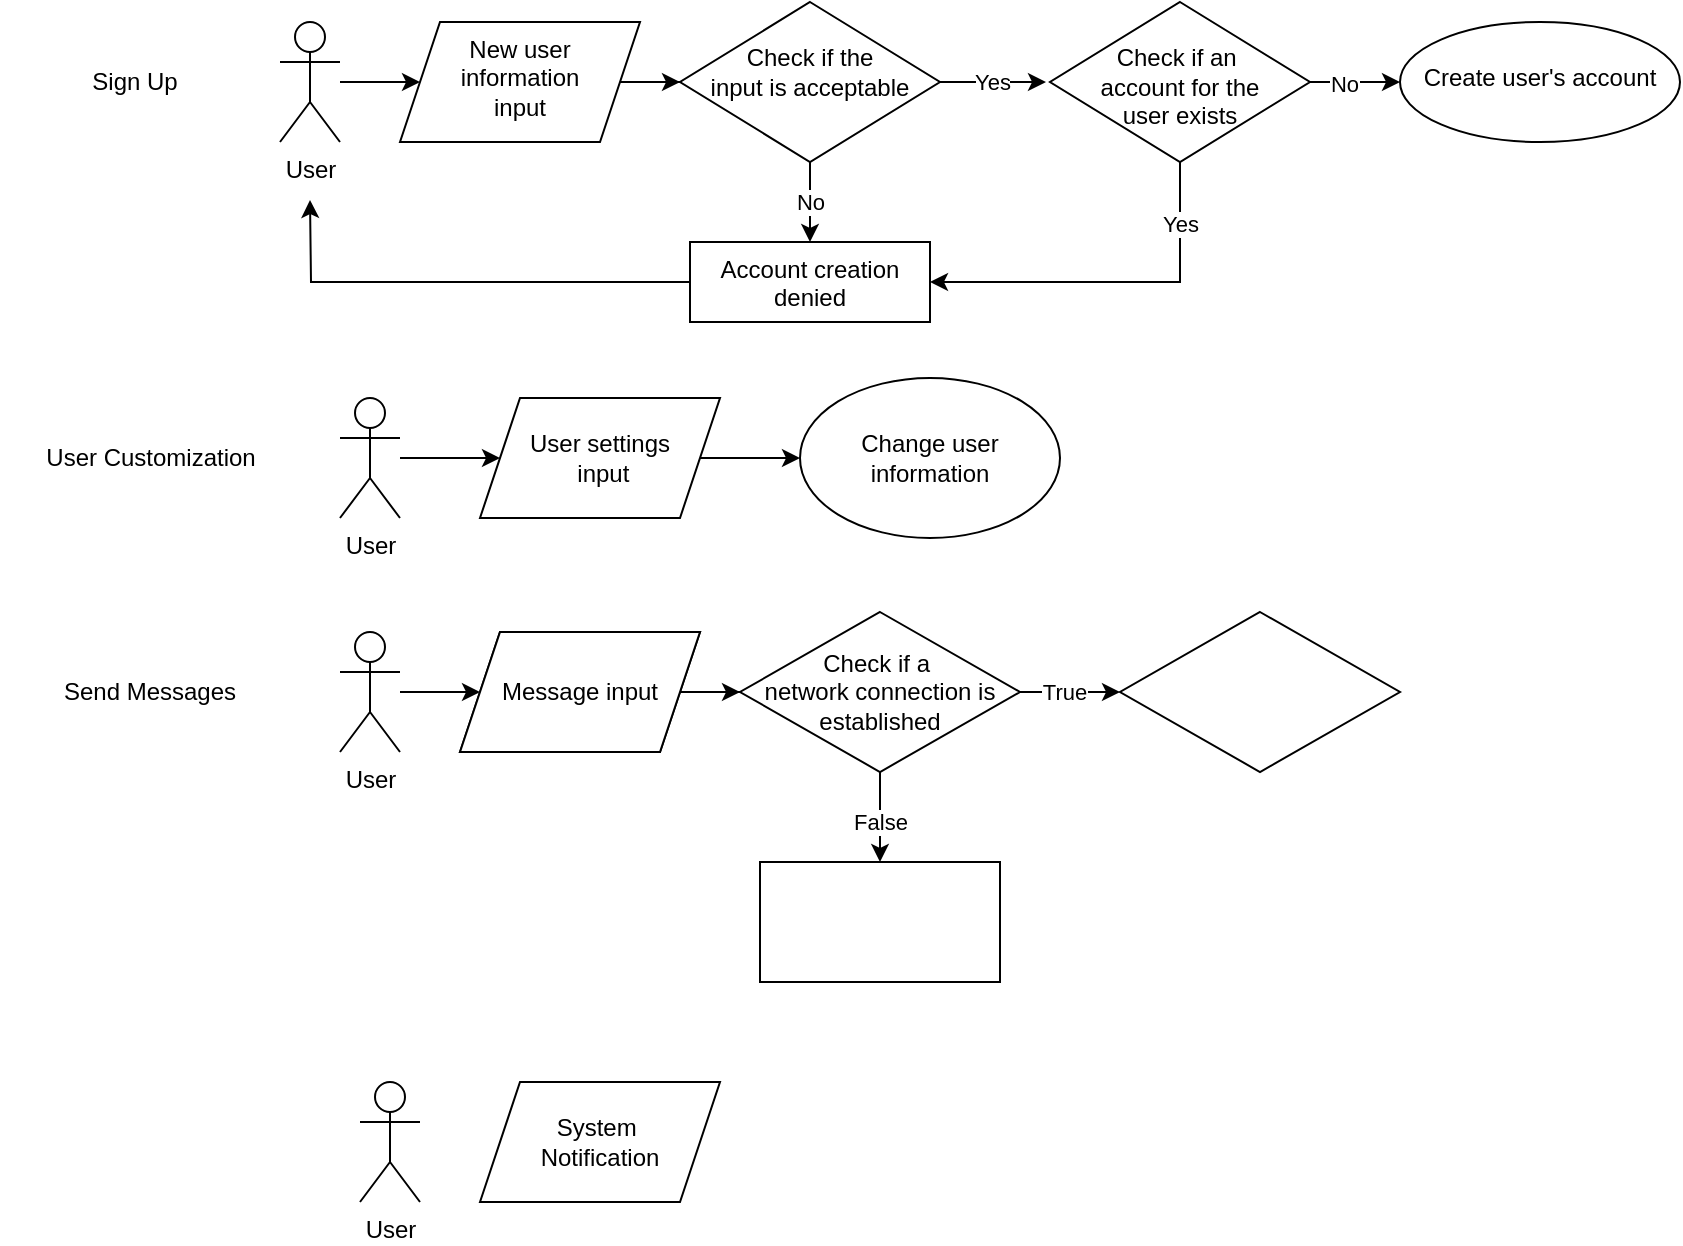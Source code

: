 <mxfile version="24.7.16">
  <diagram name="Page-1" id="SBNDKTTEdVOXE4RD1kLH">
    <mxGraphModel dx="1272" dy="929" grid="1" gridSize="10" guides="1" tooltips="1" connect="1" arrows="1" fold="1" page="1" pageScale="1" pageWidth="850" pageHeight="1100" math="0" shadow="0">
      <root>
        <mxCell id="0" />
        <mxCell id="1" parent="0" />
        <mxCell id="36Wj5U354HoHek48pkDs-14" value="" style="edgeStyle=orthogonalEdgeStyle;rounded=0;orthogonalLoop=1;jettySize=auto;html=1;" parent="1" source="36Wj5U354HoHek48pkDs-1" target="36Wj5U354HoHek48pkDs-13" edge="1">
          <mxGeometry relative="1" as="geometry" />
        </mxCell>
        <mxCell id="36Wj5U354HoHek48pkDs-1" value="User" style="shape=umlActor;verticalLabelPosition=bottom;verticalAlign=top;html=1;outlineConnect=0;" parent="1" vertex="1">
          <mxGeometry x="140" y="40" width="30" height="60" as="geometry" />
        </mxCell>
        <mxCell id="36Wj5U354HoHek48pkDs-4" value="Sign Up" style="text;html=1;align=center;verticalAlign=middle;resizable=0;points=[];autosize=1;strokeColor=none;fillColor=none;" parent="1" vertex="1">
          <mxGeometry x="32" y="55" width="70" height="30" as="geometry" />
        </mxCell>
        <mxCell id="36Wj5U354HoHek48pkDs-23" value="" style="edgeStyle=orthogonalEdgeStyle;rounded=0;orthogonalLoop=1;jettySize=auto;html=1;" parent="1" source="36Wj5U354HoHek48pkDs-10" target="36Wj5U354HoHek48pkDs-22" edge="1">
          <mxGeometry relative="1" as="geometry" />
        </mxCell>
        <mxCell id="36Wj5U354HoHek48pkDs-24" value="No" style="edgeLabel;html=1;align=center;verticalAlign=middle;resizable=0;points=[];" parent="36Wj5U354HoHek48pkDs-23" vertex="1" connectable="0">
          <mxGeometry x="-0.24" y="-1" relative="1" as="geometry">
            <mxPoint as="offset" />
          </mxGeometry>
        </mxCell>
        <mxCell id="36Wj5U354HoHek48pkDs-25" value="Yes" style="edgeStyle=orthogonalEdgeStyle;rounded=0;orthogonalLoop=1;jettySize=auto;html=1;exitX=0.5;exitY=1;exitDx=0;exitDy=0;entryX=1;entryY=0.5;entryDx=0;entryDy=0;" parent="1" source="36Wj5U354HoHek48pkDs-10" target="36Wj5U354HoHek48pkDs-16" edge="1">
          <mxGeometry x="-0.667" relative="1" as="geometry">
            <mxPoint as="offset" />
          </mxGeometry>
        </mxCell>
        <mxCell id="36Wj5U354HoHek48pkDs-10" value="&lt;div&gt;&lt;br&gt;&lt;/div&gt;Check&amp;nbsp;&lt;span style=&quot;background-color: initial;&quot;&gt;if an&amp;nbsp;&lt;/span&gt;&lt;div&gt;&lt;div&gt;account&amp;nbsp;&lt;span style=&quot;background-color: initial;&quot;&gt;for the&lt;/span&gt;&lt;/div&gt;&lt;div&gt;&lt;span style=&quot;background-color: initial;&quot;&gt;user exists&lt;/span&gt;&lt;/div&gt;&lt;/div&gt;" style="rhombus;whiteSpace=wrap;html=1;verticalAlign=top;" parent="1" vertex="1">
          <mxGeometry x="525" y="30" width="130" height="80" as="geometry" />
        </mxCell>
        <mxCell id="36Wj5U354HoHek48pkDs-46" value="" style="edgeStyle=orthogonalEdgeStyle;rounded=0;orthogonalLoop=1;jettySize=auto;html=1;" parent="1" source="36Wj5U354HoHek48pkDs-13" target="36Wj5U354HoHek48pkDs-45" edge="1">
          <mxGeometry relative="1" as="geometry" />
        </mxCell>
        <mxCell id="36Wj5U354HoHek48pkDs-13" value="New user&lt;div&gt;information&lt;/div&gt;&lt;div&gt;input&lt;/div&gt;" style="shape=parallelogram;perimeter=parallelogramPerimeter;whiteSpace=wrap;html=1;fixedSize=1;verticalAlign=top;" parent="1" vertex="1">
          <mxGeometry x="200" y="40" width="120" height="60" as="geometry" />
        </mxCell>
        <mxCell id="36Wj5U354HoHek48pkDs-20" style="edgeStyle=orthogonalEdgeStyle;rounded=0;orthogonalLoop=1;jettySize=auto;html=1;exitX=0;exitY=0.5;exitDx=0;exitDy=0;" parent="1" source="36Wj5U354HoHek48pkDs-16" edge="1">
          <mxGeometry relative="1" as="geometry">
            <mxPoint x="370" y="169" as="sourcePoint" />
            <mxPoint x="155" y="129" as="targetPoint" />
          </mxGeometry>
        </mxCell>
        <mxCell id="36Wj5U354HoHek48pkDs-16" value="&lt;div&gt;&lt;span style=&quot;background-color: initial;&quot;&gt;Account creation denied&lt;/span&gt;&lt;br&gt;&lt;/div&gt;" style="whiteSpace=wrap;html=1;verticalAlign=top;" parent="1" vertex="1">
          <mxGeometry x="345" y="150" width="120" height="40" as="geometry" />
        </mxCell>
        <mxCell id="36Wj5U354HoHek48pkDs-19" style="edgeStyle=orthogonalEdgeStyle;rounded=0;orthogonalLoop=1;jettySize=auto;html=1;exitX=0.5;exitY=1;exitDx=0;exitDy=0;" parent="1" source="36Wj5U354HoHek48pkDs-16" target="36Wj5U354HoHek48pkDs-16" edge="1">
          <mxGeometry relative="1" as="geometry" />
        </mxCell>
        <mxCell id="36Wj5U354HoHek48pkDs-22" value="&lt;div&gt;&lt;br&gt;&lt;/div&gt;&lt;div&gt;Create user&#39;s account&lt;/div&gt;" style="ellipse;whiteSpace=wrap;html=1;verticalAlign=top;" parent="1" vertex="1">
          <mxGeometry x="700" y="40" width="140" height="60" as="geometry" />
        </mxCell>
        <mxCell id="36Wj5U354HoHek48pkDs-26" value="User Customization" style="text;html=1;align=center;verticalAlign=middle;resizable=0;points=[];autosize=1;strokeColor=none;fillColor=none;" parent="1" vertex="1">
          <mxGeometry x="10" y="243" width="130" height="30" as="geometry" />
        </mxCell>
        <mxCell id="36Wj5U354HoHek48pkDs-38" style="edgeStyle=orthogonalEdgeStyle;rounded=0;orthogonalLoop=1;jettySize=auto;html=1;entryX=0;entryY=0.5;entryDx=0;entryDy=0;" parent="1" source="36Wj5U354HoHek48pkDs-27" target="36Wj5U354HoHek48pkDs-29" edge="1">
          <mxGeometry relative="1" as="geometry" />
        </mxCell>
        <mxCell id="36Wj5U354HoHek48pkDs-27" value="User" style="shape=umlActor;verticalLabelPosition=bottom;verticalAlign=top;html=1;outlineConnect=0;" parent="1" vertex="1">
          <mxGeometry x="170" y="228" width="30" height="60" as="geometry" />
        </mxCell>
        <mxCell id="36Wj5U354HoHek48pkDs-31" style="edgeStyle=orthogonalEdgeStyle;rounded=0;orthogonalLoop=1;jettySize=auto;html=1;exitX=1;exitY=0.5;exitDx=0;exitDy=0;entryX=0;entryY=0.5;entryDx=0;entryDy=0;" parent="1" source="36Wj5U354HoHek48pkDs-29" target="36Wj5U354HoHek48pkDs-32" edge="1">
          <mxGeometry relative="1" as="geometry">
            <mxPoint x="410" y="258" as="targetPoint" />
          </mxGeometry>
        </mxCell>
        <mxCell id="36Wj5U354HoHek48pkDs-29" value="User settings&lt;div&gt;&amp;nbsp;input&lt;/div&gt;" style="shape=parallelogram;perimeter=parallelogramPerimeter;whiteSpace=wrap;html=1;fixedSize=1;" parent="1" vertex="1">
          <mxGeometry x="240" y="228" width="120" height="60" as="geometry" />
        </mxCell>
        <mxCell id="36Wj5U354HoHek48pkDs-32" value="Change user&lt;div&gt;information&lt;/div&gt;" style="ellipse;whiteSpace=wrap;html=1;" parent="1" vertex="1">
          <mxGeometry x="400" y="218" width="130" height="80" as="geometry" />
        </mxCell>
        <mxCell id="36Wj5U354HoHek48pkDs-33" value="Send Messages" style="text;html=1;align=center;verticalAlign=middle;whiteSpace=wrap;rounded=0;" parent="1" vertex="1">
          <mxGeometry y="360" width="150" height="30" as="geometry" />
        </mxCell>
        <mxCell id="36Wj5U354HoHek48pkDs-37" value="" style="edgeStyle=orthogonalEdgeStyle;rounded=0;orthogonalLoop=1;jettySize=auto;html=1;entryX=0;entryY=0.5;entryDx=0;entryDy=0;" parent="1" source="36Wj5U354HoHek48pkDs-34" target="36Wj5U354HoHek48pkDs-39" edge="1">
          <mxGeometry relative="1" as="geometry">
            <mxPoint x="240" y="375" as="targetPoint" />
          </mxGeometry>
        </mxCell>
        <mxCell id="36Wj5U354HoHek48pkDs-34" value="User" style="shape=umlActor;verticalLabelPosition=bottom;verticalAlign=top;html=1;outlineConnect=0;" parent="1" vertex="1">
          <mxGeometry x="170" y="345" width="30" height="60" as="geometry" />
        </mxCell>
        <mxCell id="36Wj5U354HoHek48pkDs-52" value="" style="edgeStyle=orthogonalEdgeStyle;rounded=0;orthogonalLoop=1;jettySize=auto;html=1;" parent="1" source="36Wj5U354HoHek48pkDs-39" target="36Wj5U354HoHek48pkDs-51" edge="1">
          <mxGeometry relative="1" as="geometry" />
        </mxCell>
        <mxCell id="36Wj5U354HoHek48pkDs-39" value="Message input" style="shape=parallelogram;perimeter=parallelogramPerimeter;whiteSpace=wrap;html=1;fixedSize=1;" parent="1" vertex="1">
          <mxGeometry x="230" y="345" width="120" height="60" as="geometry" />
        </mxCell>
        <mxCell id="36Wj5U354HoHek48pkDs-47" value="Yes" style="edgeStyle=orthogonalEdgeStyle;rounded=0;orthogonalLoop=1;jettySize=auto;html=1;exitX=1;exitY=0.5;exitDx=0;exitDy=0;entryX=0;entryY=0.5;entryDx=0;entryDy=0;" parent="1" edge="1">
          <mxGeometry relative="1" as="geometry">
            <mxPoint x="468" y="70" as="sourcePoint" />
            <mxPoint x="523" y="70" as="targetPoint" />
          </mxGeometry>
        </mxCell>
        <mxCell id="36Wj5U354HoHek48pkDs-50" value="No" style="edgeStyle=orthogonalEdgeStyle;rounded=0;orthogonalLoop=1;jettySize=auto;html=1;entryX=0.5;entryY=0;entryDx=0;entryDy=0;" parent="1" source="36Wj5U354HoHek48pkDs-45" target="36Wj5U354HoHek48pkDs-16" edge="1">
          <mxGeometry relative="1" as="geometry" />
        </mxCell>
        <mxCell id="36Wj5U354HoHek48pkDs-45" value="&lt;div&gt;&lt;br&gt;&lt;/div&gt;&lt;div&gt;Check if the&lt;/div&gt;&lt;div&gt;input is acceptable&lt;/div&gt;" style="rhombus;whiteSpace=wrap;html=1;verticalAlign=top;" parent="1" vertex="1">
          <mxGeometry x="340" y="30" width="130" height="80" as="geometry" />
        </mxCell>
        <mxCell id="36Wj5U354HoHek48pkDs-54" value="" style="edgeStyle=orthogonalEdgeStyle;rounded=0;orthogonalLoop=1;jettySize=auto;html=1;" parent="1" source="36Wj5U354HoHek48pkDs-51" target="36Wj5U354HoHek48pkDs-53" edge="1">
          <mxGeometry relative="1" as="geometry" />
        </mxCell>
        <mxCell id="36Wj5U354HoHek48pkDs-55" value="False" style="edgeLabel;html=1;align=center;verticalAlign=middle;resizable=0;points=[];" parent="36Wj5U354HoHek48pkDs-54" vertex="1" connectable="0">
          <mxGeometry x="0.111" y="1" relative="1" as="geometry">
            <mxPoint x="-1" as="offset" />
          </mxGeometry>
        </mxCell>
        <mxCell id="36Wj5U354HoHek48pkDs-56" style="edgeStyle=orthogonalEdgeStyle;rounded=0;orthogonalLoop=1;jettySize=auto;html=1;entryX=0;entryY=0.5;entryDx=0;entryDy=0;" parent="1" source="36Wj5U354HoHek48pkDs-51" target="36Wj5U354HoHek48pkDs-58" edge="1">
          <mxGeometry relative="1" as="geometry">
            <mxPoint x="560" y="375" as="targetPoint" />
          </mxGeometry>
        </mxCell>
        <mxCell id="36Wj5U354HoHek48pkDs-57" value="True" style="edgeLabel;html=1;align=center;verticalAlign=middle;resizable=0;points=[];" parent="36Wj5U354HoHek48pkDs-56" vertex="1" connectable="0">
          <mxGeometry x="-0.119" y="4" relative="1" as="geometry">
            <mxPoint y="4" as="offset" />
          </mxGeometry>
        </mxCell>
        <mxCell id="36Wj5U354HoHek48pkDs-51" value="Check if a&amp;nbsp;&lt;div&gt;network connection is&lt;div&gt;established&lt;/div&gt;&lt;/div&gt;" style="rhombus;whiteSpace=wrap;html=1;" parent="1" vertex="1">
          <mxGeometry x="370" y="335" width="140" height="80" as="geometry" />
        </mxCell>
        <mxCell id="36Wj5U354HoHek48pkDs-53" value="" style="whiteSpace=wrap;html=1;" parent="1" vertex="1">
          <mxGeometry x="380" y="460" width="120" height="60" as="geometry" />
        </mxCell>
        <mxCell id="36Wj5U354HoHek48pkDs-58" value="" style="rhombus;whiteSpace=wrap;html=1;" parent="1" vertex="1">
          <mxGeometry x="560" y="335" width="140" height="80" as="geometry" />
        </mxCell>
        <mxCell id="O8iI8xoqqV5sgOP4shyp-1" value="User" style="shape=umlActor;verticalLabelPosition=bottom;verticalAlign=top;html=1;outlineConnect=0;" vertex="1" parent="1">
          <mxGeometry x="180" y="570" width="30" height="60" as="geometry" />
        </mxCell>
        <mxCell id="O8iI8xoqqV5sgOP4shyp-2" value="Message input" style="shape=parallelogram;perimeter=parallelogramPerimeter;whiteSpace=wrap;html=1;fixedSize=1;" vertex="1" parent="1">
          <mxGeometry x="230" y="345" width="120" height="60" as="geometry" />
        </mxCell>
        <mxCell id="O8iI8xoqqV5sgOP4shyp-3" value="System&amp;nbsp;&lt;div&gt;Notification&lt;/div&gt;" style="shape=parallelogram;perimeter=parallelogramPerimeter;whiteSpace=wrap;html=1;fixedSize=1;" vertex="1" parent="1">
          <mxGeometry x="240" y="570" width="120" height="60" as="geometry" />
        </mxCell>
      </root>
    </mxGraphModel>
  </diagram>
</mxfile>
